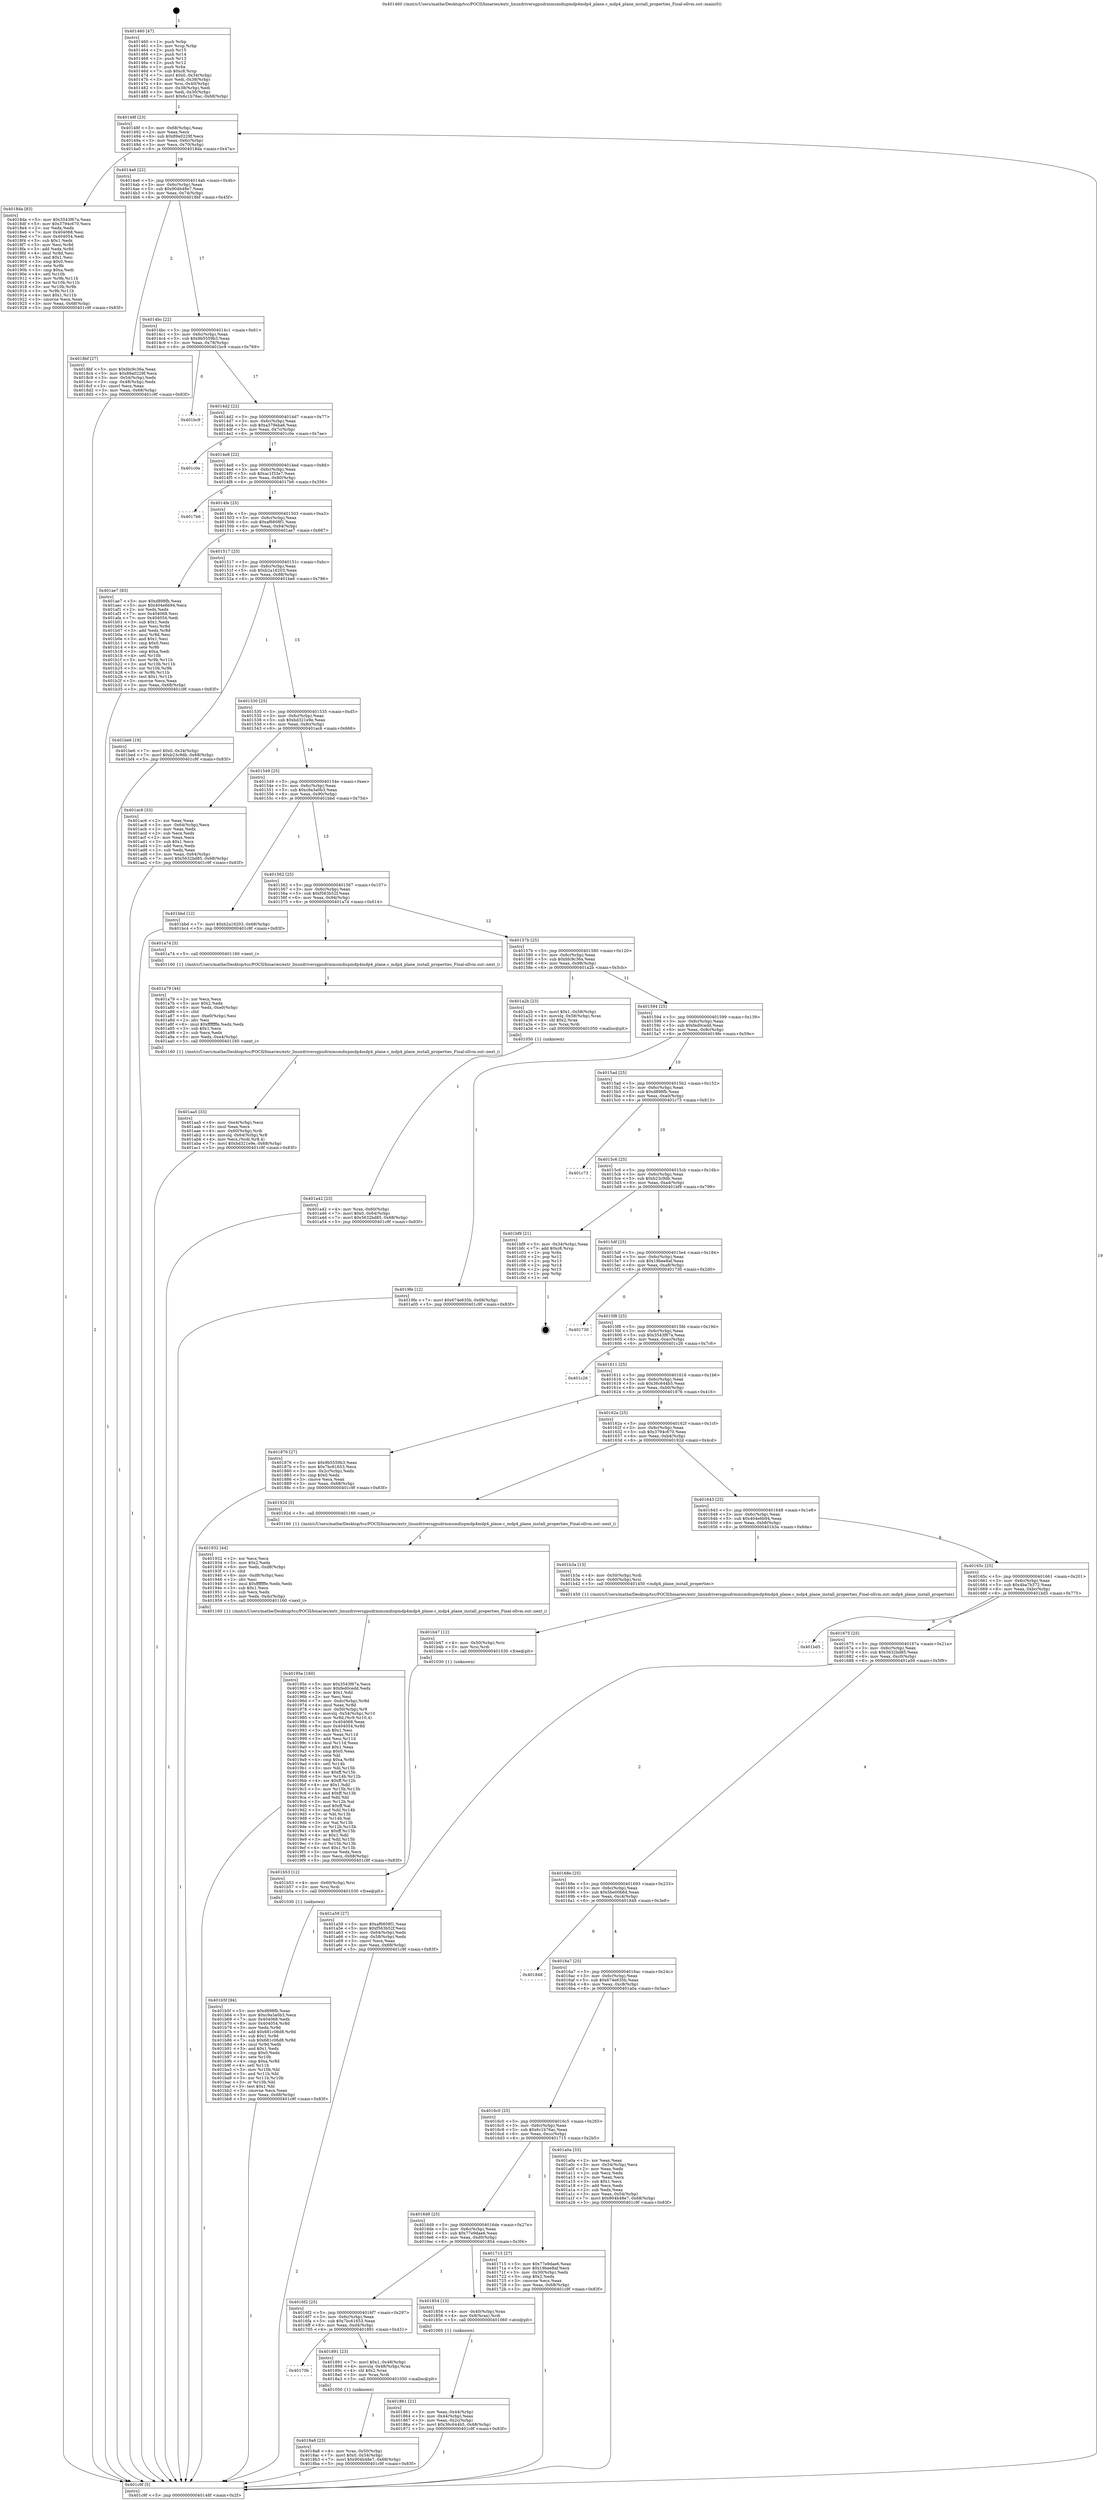 digraph "0x401460" {
  label = "0x401460 (/mnt/c/Users/mathe/Desktop/tcc/POCII/binaries/extr_linuxdriversgpudrmmsmdispmdp4mdp4_plane.c_mdp4_plane_install_properties_Final-ollvm.out::main(0))"
  labelloc = "t"
  node[shape=record]

  Entry [label="",width=0.3,height=0.3,shape=circle,fillcolor=black,style=filled]
  "0x40148f" [label="{
     0x40148f [23]\l
     | [instrs]\l
     &nbsp;&nbsp;0x40148f \<+3\>: mov -0x68(%rbp),%eax\l
     &nbsp;&nbsp;0x401492 \<+2\>: mov %eax,%ecx\l
     &nbsp;&nbsp;0x401494 \<+6\>: sub $0x89a0229f,%ecx\l
     &nbsp;&nbsp;0x40149a \<+3\>: mov %eax,-0x6c(%rbp)\l
     &nbsp;&nbsp;0x40149d \<+3\>: mov %ecx,-0x70(%rbp)\l
     &nbsp;&nbsp;0x4014a0 \<+6\>: je 00000000004018da \<main+0x47a\>\l
  }"]
  "0x4018da" [label="{
     0x4018da [83]\l
     | [instrs]\l
     &nbsp;&nbsp;0x4018da \<+5\>: mov $0x3543f67a,%eax\l
     &nbsp;&nbsp;0x4018df \<+5\>: mov $0x3794c670,%ecx\l
     &nbsp;&nbsp;0x4018e4 \<+2\>: xor %edx,%edx\l
     &nbsp;&nbsp;0x4018e6 \<+7\>: mov 0x404068,%esi\l
     &nbsp;&nbsp;0x4018ed \<+7\>: mov 0x404054,%edi\l
     &nbsp;&nbsp;0x4018f4 \<+3\>: sub $0x1,%edx\l
     &nbsp;&nbsp;0x4018f7 \<+3\>: mov %esi,%r8d\l
     &nbsp;&nbsp;0x4018fa \<+3\>: add %edx,%r8d\l
     &nbsp;&nbsp;0x4018fd \<+4\>: imul %r8d,%esi\l
     &nbsp;&nbsp;0x401901 \<+3\>: and $0x1,%esi\l
     &nbsp;&nbsp;0x401904 \<+3\>: cmp $0x0,%esi\l
     &nbsp;&nbsp;0x401907 \<+4\>: sete %r9b\l
     &nbsp;&nbsp;0x40190b \<+3\>: cmp $0xa,%edi\l
     &nbsp;&nbsp;0x40190e \<+4\>: setl %r10b\l
     &nbsp;&nbsp;0x401912 \<+3\>: mov %r9b,%r11b\l
     &nbsp;&nbsp;0x401915 \<+3\>: and %r10b,%r11b\l
     &nbsp;&nbsp;0x401918 \<+3\>: xor %r10b,%r9b\l
     &nbsp;&nbsp;0x40191b \<+3\>: or %r9b,%r11b\l
     &nbsp;&nbsp;0x40191e \<+4\>: test $0x1,%r11b\l
     &nbsp;&nbsp;0x401922 \<+3\>: cmovne %ecx,%eax\l
     &nbsp;&nbsp;0x401925 \<+3\>: mov %eax,-0x68(%rbp)\l
     &nbsp;&nbsp;0x401928 \<+5\>: jmp 0000000000401c9f \<main+0x83f\>\l
  }"]
  "0x4014a6" [label="{
     0x4014a6 [22]\l
     | [instrs]\l
     &nbsp;&nbsp;0x4014a6 \<+5\>: jmp 00000000004014ab \<main+0x4b\>\l
     &nbsp;&nbsp;0x4014ab \<+3\>: mov -0x6c(%rbp),%eax\l
     &nbsp;&nbsp;0x4014ae \<+5\>: sub $0x904b48e7,%eax\l
     &nbsp;&nbsp;0x4014b3 \<+3\>: mov %eax,-0x74(%rbp)\l
     &nbsp;&nbsp;0x4014b6 \<+6\>: je 00000000004018bf \<main+0x45f\>\l
  }"]
  Exit [label="",width=0.3,height=0.3,shape=circle,fillcolor=black,style=filled,peripheries=2]
  "0x4018bf" [label="{
     0x4018bf [27]\l
     | [instrs]\l
     &nbsp;&nbsp;0x4018bf \<+5\>: mov $0xfdc9c36a,%eax\l
     &nbsp;&nbsp;0x4018c4 \<+5\>: mov $0x89a0229f,%ecx\l
     &nbsp;&nbsp;0x4018c9 \<+3\>: mov -0x54(%rbp),%edx\l
     &nbsp;&nbsp;0x4018cc \<+3\>: cmp -0x48(%rbp),%edx\l
     &nbsp;&nbsp;0x4018cf \<+3\>: cmovl %ecx,%eax\l
     &nbsp;&nbsp;0x4018d2 \<+3\>: mov %eax,-0x68(%rbp)\l
     &nbsp;&nbsp;0x4018d5 \<+5\>: jmp 0000000000401c9f \<main+0x83f\>\l
  }"]
  "0x4014bc" [label="{
     0x4014bc [22]\l
     | [instrs]\l
     &nbsp;&nbsp;0x4014bc \<+5\>: jmp 00000000004014c1 \<main+0x61\>\l
     &nbsp;&nbsp;0x4014c1 \<+3\>: mov -0x6c(%rbp),%eax\l
     &nbsp;&nbsp;0x4014c4 \<+5\>: sub $0x9b5559b3,%eax\l
     &nbsp;&nbsp;0x4014c9 \<+3\>: mov %eax,-0x78(%rbp)\l
     &nbsp;&nbsp;0x4014cc \<+6\>: je 0000000000401bc9 \<main+0x769\>\l
  }"]
  "0x401b5f" [label="{
     0x401b5f [94]\l
     | [instrs]\l
     &nbsp;&nbsp;0x401b5f \<+5\>: mov $0xd898fb,%eax\l
     &nbsp;&nbsp;0x401b64 \<+5\>: mov $0xc9a3a0b3,%ecx\l
     &nbsp;&nbsp;0x401b69 \<+7\>: mov 0x404068,%edx\l
     &nbsp;&nbsp;0x401b70 \<+8\>: mov 0x404054,%r8d\l
     &nbsp;&nbsp;0x401b78 \<+3\>: mov %edx,%r9d\l
     &nbsp;&nbsp;0x401b7b \<+7\>: add $0x681c06d8,%r9d\l
     &nbsp;&nbsp;0x401b82 \<+4\>: sub $0x1,%r9d\l
     &nbsp;&nbsp;0x401b86 \<+7\>: sub $0x681c06d8,%r9d\l
     &nbsp;&nbsp;0x401b8d \<+4\>: imul %r9d,%edx\l
     &nbsp;&nbsp;0x401b91 \<+3\>: and $0x1,%edx\l
     &nbsp;&nbsp;0x401b94 \<+3\>: cmp $0x0,%edx\l
     &nbsp;&nbsp;0x401b97 \<+4\>: sete %r10b\l
     &nbsp;&nbsp;0x401b9b \<+4\>: cmp $0xa,%r8d\l
     &nbsp;&nbsp;0x401b9f \<+4\>: setl %r11b\l
     &nbsp;&nbsp;0x401ba3 \<+3\>: mov %r10b,%bl\l
     &nbsp;&nbsp;0x401ba6 \<+3\>: and %r11b,%bl\l
     &nbsp;&nbsp;0x401ba9 \<+3\>: xor %r11b,%r10b\l
     &nbsp;&nbsp;0x401bac \<+3\>: or %r10b,%bl\l
     &nbsp;&nbsp;0x401baf \<+3\>: test $0x1,%bl\l
     &nbsp;&nbsp;0x401bb2 \<+3\>: cmovne %ecx,%eax\l
     &nbsp;&nbsp;0x401bb5 \<+3\>: mov %eax,-0x68(%rbp)\l
     &nbsp;&nbsp;0x401bb8 \<+5\>: jmp 0000000000401c9f \<main+0x83f\>\l
  }"]
  "0x401bc9" [label="{
     0x401bc9\l
  }", style=dashed]
  "0x4014d2" [label="{
     0x4014d2 [22]\l
     | [instrs]\l
     &nbsp;&nbsp;0x4014d2 \<+5\>: jmp 00000000004014d7 \<main+0x77\>\l
     &nbsp;&nbsp;0x4014d7 \<+3\>: mov -0x6c(%rbp),%eax\l
     &nbsp;&nbsp;0x4014da \<+5\>: sub $0xa379eba6,%eax\l
     &nbsp;&nbsp;0x4014df \<+3\>: mov %eax,-0x7c(%rbp)\l
     &nbsp;&nbsp;0x4014e2 \<+6\>: je 0000000000401c0e \<main+0x7ae\>\l
  }"]
  "0x401b53" [label="{
     0x401b53 [12]\l
     | [instrs]\l
     &nbsp;&nbsp;0x401b53 \<+4\>: mov -0x60(%rbp),%rsi\l
     &nbsp;&nbsp;0x401b57 \<+3\>: mov %rsi,%rdi\l
     &nbsp;&nbsp;0x401b5a \<+5\>: call 0000000000401030 \<free@plt\>\l
     | [calls]\l
     &nbsp;&nbsp;0x401030 \{1\} (unknown)\l
  }"]
  "0x401c0e" [label="{
     0x401c0e\l
  }", style=dashed]
  "0x4014e8" [label="{
     0x4014e8 [22]\l
     | [instrs]\l
     &nbsp;&nbsp;0x4014e8 \<+5\>: jmp 00000000004014ed \<main+0x8d\>\l
     &nbsp;&nbsp;0x4014ed \<+3\>: mov -0x6c(%rbp),%eax\l
     &nbsp;&nbsp;0x4014f0 \<+5\>: sub $0xac1f33e7,%eax\l
     &nbsp;&nbsp;0x4014f5 \<+3\>: mov %eax,-0x80(%rbp)\l
     &nbsp;&nbsp;0x4014f8 \<+6\>: je 00000000004017b6 \<main+0x356\>\l
  }"]
  "0x401b47" [label="{
     0x401b47 [12]\l
     | [instrs]\l
     &nbsp;&nbsp;0x401b47 \<+4\>: mov -0x50(%rbp),%rsi\l
     &nbsp;&nbsp;0x401b4b \<+3\>: mov %rsi,%rdi\l
     &nbsp;&nbsp;0x401b4e \<+5\>: call 0000000000401030 \<free@plt\>\l
     | [calls]\l
     &nbsp;&nbsp;0x401030 \{1\} (unknown)\l
  }"]
  "0x4017b6" [label="{
     0x4017b6\l
  }", style=dashed]
  "0x4014fe" [label="{
     0x4014fe [25]\l
     | [instrs]\l
     &nbsp;&nbsp;0x4014fe \<+5\>: jmp 0000000000401503 \<main+0xa3\>\l
     &nbsp;&nbsp;0x401503 \<+3\>: mov -0x6c(%rbp),%eax\l
     &nbsp;&nbsp;0x401506 \<+5\>: sub $0xaf6608f1,%eax\l
     &nbsp;&nbsp;0x40150b \<+6\>: mov %eax,-0x84(%rbp)\l
     &nbsp;&nbsp;0x401511 \<+6\>: je 0000000000401ae7 \<main+0x687\>\l
  }"]
  "0x401aa5" [label="{
     0x401aa5 [33]\l
     | [instrs]\l
     &nbsp;&nbsp;0x401aa5 \<+6\>: mov -0xe4(%rbp),%ecx\l
     &nbsp;&nbsp;0x401aab \<+3\>: imul %eax,%ecx\l
     &nbsp;&nbsp;0x401aae \<+4\>: mov -0x60(%rbp),%rdi\l
     &nbsp;&nbsp;0x401ab2 \<+4\>: movslq -0x64(%rbp),%r8\l
     &nbsp;&nbsp;0x401ab6 \<+4\>: mov %ecx,(%rdi,%r8,4)\l
     &nbsp;&nbsp;0x401aba \<+7\>: movl $0xbd321e9e,-0x68(%rbp)\l
     &nbsp;&nbsp;0x401ac1 \<+5\>: jmp 0000000000401c9f \<main+0x83f\>\l
  }"]
  "0x401ae7" [label="{
     0x401ae7 [83]\l
     | [instrs]\l
     &nbsp;&nbsp;0x401ae7 \<+5\>: mov $0xd898fb,%eax\l
     &nbsp;&nbsp;0x401aec \<+5\>: mov $0x404e6b94,%ecx\l
     &nbsp;&nbsp;0x401af1 \<+2\>: xor %edx,%edx\l
     &nbsp;&nbsp;0x401af3 \<+7\>: mov 0x404068,%esi\l
     &nbsp;&nbsp;0x401afa \<+7\>: mov 0x404054,%edi\l
     &nbsp;&nbsp;0x401b01 \<+3\>: sub $0x1,%edx\l
     &nbsp;&nbsp;0x401b04 \<+3\>: mov %esi,%r8d\l
     &nbsp;&nbsp;0x401b07 \<+3\>: add %edx,%r8d\l
     &nbsp;&nbsp;0x401b0a \<+4\>: imul %r8d,%esi\l
     &nbsp;&nbsp;0x401b0e \<+3\>: and $0x1,%esi\l
     &nbsp;&nbsp;0x401b11 \<+3\>: cmp $0x0,%esi\l
     &nbsp;&nbsp;0x401b14 \<+4\>: sete %r9b\l
     &nbsp;&nbsp;0x401b18 \<+3\>: cmp $0xa,%edi\l
     &nbsp;&nbsp;0x401b1b \<+4\>: setl %r10b\l
     &nbsp;&nbsp;0x401b1f \<+3\>: mov %r9b,%r11b\l
     &nbsp;&nbsp;0x401b22 \<+3\>: and %r10b,%r11b\l
     &nbsp;&nbsp;0x401b25 \<+3\>: xor %r10b,%r9b\l
     &nbsp;&nbsp;0x401b28 \<+3\>: or %r9b,%r11b\l
     &nbsp;&nbsp;0x401b2b \<+4\>: test $0x1,%r11b\l
     &nbsp;&nbsp;0x401b2f \<+3\>: cmovne %ecx,%eax\l
     &nbsp;&nbsp;0x401b32 \<+3\>: mov %eax,-0x68(%rbp)\l
     &nbsp;&nbsp;0x401b35 \<+5\>: jmp 0000000000401c9f \<main+0x83f\>\l
  }"]
  "0x401517" [label="{
     0x401517 [25]\l
     | [instrs]\l
     &nbsp;&nbsp;0x401517 \<+5\>: jmp 000000000040151c \<main+0xbc\>\l
     &nbsp;&nbsp;0x40151c \<+3\>: mov -0x6c(%rbp),%eax\l
     &nbsp;&nbsp;0x40151f \<+5\>: sub $0xb2a16203,%eax\l
     &nbsp;&nbsp;0x401524 \<+6\>: mov %eax,-0x88(%rbp)\l
     &nbsp;&nbsp;0x40152a \<+6\>: je 0000000000401be6 \<main+0x786\>\l
  }"]
  "0x401a79" [label="{
     0x401a79 [44]\l
     | [instrs]\l
     &nbsp;&nbsp;0x401a79 \<+2\>: xor %ecx,%ecx\l
     &nbsp;&nbsp;0x401a7b \<+5\>: mov $0x2,%edx\l
     &nbsp;&nbsp;0x401a80 \<+6\>: mov %edx,-0xe0(%rbp)\l
     &nbsp;&nbsp;0x401a86 \<+1\>: cltd\l
     &nbsp;&nbsp;0x401a87 \<+6\>: mov -0xe0(%rbp),%esi\l
     &nbsp;&nbsp;0x401a8d \<+2\>: idiv %esi\l
     &nbsp;&nbsp;0x401a8f \<+6\>: imul $0xfffffffe,%edx,%edx\l
     &nbsp;&nbsp;0x401a95 \<+3\>: sub $0x1,%ecx\l
     &nbsp;&nbsp;0x401a98 \<+2\>: sub %ecx,%edx\l
     &nbsp;&nbsp;0x401a9a \<+6\>: mov %edx,-0xe4(%rbp)\l
     &nbsp;&nbsp;0x401aa0 \<+5\>: call 0000000000401160 \<next_i\>\l
     | [calls]\l
     &nbsp;&nbsp;0x401160 \{1\} (/mnt/c/Users/mathe/Desktop/tcc/POCII/binaries/extr_linuxdriversgpudrmmsmdispmdp4mdp4_plane.c_mdp4_plane_install_properties_Final-ollvm.out::next_i)\l
  }"]
  "0x401be6" [label="{
     0x401be6 [19]\l
     | [instrs]\l
     &nbsp;&nbsp;0x401be6 \<+7\>: movl $0x0,-0x34(%rbp)\l
     &nbsp;&nbsp;0x401bed \<+7\>: movl $0xb23c9db,-0x68(%rbp)\l
     &nbsp;&nbsp;0x401bf4 \<+5\>: jmp 0000000000401c9f \<main+0x83f\>\l
  }"]
  "0x401530" [label="{
     0x401530 [25]\l
     | [instrs]\l
     &nbsp;&nbsp;0x401530 \<+5\>: jmp 0000000000401535 \<main+0xd5\>\l
     &nbsp;&nbsp;0x401535 \<+3\>: mov -0x6c(%rbp),%eax\l
     &nbsp;&nbsp;0x401538 \<+5\>: sub $0xbd321e9e,%eax\l
     &nbsp;&nbsp;0x40153d \<+6\>: mov %eax,-0x8c(%rbp)\l
     &nbsp;&nbsp;0x401543 \<+6\>: je 0000000000401ac6 \<main+0x666\>\l
  }"]
  "0x401a42" [label="{
     0x401a42 [23]\l
     | [instrs]\l
     &nbsp;&nbsp;0x401a42 \<+4\>: mov %rax,-0x60(%rbp)\l
     &nbsp;&nbsp;0x401a46 \<+7\>: movl $0x0,-0x64(%rbp)\l
     &nbsp;&nbsp;0x401a4d \<+7\>: movl $0x5632bd85,-0x68(%rbp)\l
     &nbsp;&nbsp;0x401a54 \<+5\>: jmp 0000000000401c9f \<main+0x83f\>\l
  }"]
  "0x401ac6" [label="{
     0x401ac6 [33]\l
     | [instrs]\l
     &nbsp;&nbsp;0x401ac6 \<+2\>: xor %eax,%eax\l
     &nbsp;&nbsp;0x401ac8 \<+3\>: mov -0x64(%rbp),%ecx\l
     &nbsp;&nbsp;0x401acb \<+2\>: mov %eax,%edx\l
     &nbsp;&nbsp;0x401acd \<+2\>: sub %ecx,%edx\l
     &nbsp;&nbsp;0x401acf \<+2\>: mov %eax,%ecx\l
     &nbsp;&nbsp;0x401ad1 \<+3\>: sub $0x1,%ecx\l
     &nbsp;&nbsp;0x401ad4 \<+2\>: add %ecx,%edx\l
     &nbsp;&nbsp;0x401ad6 \<+2\>: sub %edx,%eax\l
     &nbsp;&nbsp;0x401ad8 \<+3\>: mov %eax,-0x64(%rbp)\l
     &nbsp;&nbsp;0x401adb \<+7\>: movl $0x5632bd85,-0x68(%rbp)\l
     &nbsp;&nbsp;0x401ae2 \<+5\>: jmp 0000000000401c9f \<main+0x83f\>\l
  }"]
  "0x401549" [label="{
     0x401549 [25]\l
     | [instrs]\l
     &nbsp;&nbsp;0x401549 \<+5\>: jmp 000000000040154e \<main+0xee\>\l
     &nbsp;&nbsp;0x40154e \<+3\>: mov -0x6c(%rbp),%eax\l
     &nbsp;&nbsp;0x401551 \<+5\>: sub $0xc9a3a0b3,%eax\l
     &nbsp;&nbsp;0x401556 \<+6\>: mov %eax,-0x90(%rbp)\l
     &nbsp;&nbsp;0x40155c \<+6\>: je 0000000000401bbd \<main+0x75d\>\l
  }"]
  "0x40195e" [label="{
     0x40195e [160]\l
     | [instrs]\l
     &nbsp;&nbsp;0x40195e \<+5\>: mov $0x3543f67a,%ecx\l
     &nbsp;&nbsp;0x401963 \<+5\>: mov $0xfed0cedd,%edx\l
     &nbsp;&nbsp;0x401968 \<+3\>: mov $0x1,%dil\l
     &nbsp;&nbsp;0x40196b \<+2\>: xor %esi,%esi\l
     &nbsp;&nbsp;0x40196d \<+7\>: mov -0xdc(%rbp),%r8d\l
     &nbsp;&nbsp;0x401974 \<+4\>: imul %eax,%r8d\l
     &nbsp;&nbsp;0x401978 \<+4\>: mov -0x50(%rbp),%r9\l
     &nbsp;&nbsp;0x40197c \<+4\>: movslq -0x54(%rbp),%r10\l
     &nbsp;&nbsp;0x401980 \<+4\>: mov %r8d,(%r9,%r10,4)\l
     &nbsp;&nbsp;0x401984 \<+7\>: mov 0x404068,%eax\l
     &nbsp;&nbsp;0x40198b \<+8\>: mov 0x404054,%r8d\l
     &nbsp;&nbsp;0x401993 \<+3\>: sub $0x1,%esi\l
     &nbsp;&nbsp;0x401996 \<+3\>: mov %eax,%r11d\l
     &nbsp;&nbsp;0x401999 \<+3\>: add %esi,%r11d\l
     &nbsp;&nbsp;0x40199c \<+4\>: imul %r11d,%eax\l
     &nbsp;&nbsp;0x4019a0 \<+3\>: and $0x1,%eax\l
     &nbsp;&nbsp;0x4019a3 \<+3\>: cmp $0x0,%eax\l
     &nbsp;&nbsp;0x4019a6 \<+3\>: sete %bl\l
     &nbsp;&nbsp;0x4019a9 \<+4\>: cmp $0xa,%r8d\l
     &nbsp;&nbsp;0x4019ad \<+4\>: setl %r14b\l
     &nbsp;&nbsp;0x4019b1 \<+3\>: mov %bl,%r15b\l
     &nbsp;&nbsp;0x4019b4 \<+4\>: xor $0xff,%r15b\l
     &nbsp;&nbsp;0x4019b8 \<+3\>: mov %r14b,%r12b\l
     &nbsp;&nbsp;0x4019bb \<+4\>: xor $0xff,%r12b\l
     &nbsp;&nbsp;0x4019bf \<+4\>: xor $0x1,%dil\l
     &nbsp;&nbsp;0x4019c3 \<+3\>: mov %r15b,%r13b\l
     &nbsp;&nbsp;0x4019c6 \<+4\>: and $0xff,%r13b\l
     &nbsp;&nbsp;0x4019ca \<+3\>: and %dil,%bl\l
     &nbsp;&nbsp;0x4019cd \<+3\>: mov %r12b,%al\l
     &nbsp;&nbsp;0x4019d0 \<+2\>: and $0xff,%al\l
     &nbsp;&nbsp;0x4019d2 \<+3\>: and %dil,%r14b\l
     &nbsp;&nbsp;0x4019d5 \<+3\>: or %bl,%r13b\l
     &nbsp;&nbsp;0x4019d8 \<+3\>: or %r14b,%al\l
     &nbsp;&nbsp;0x4019db \<+3\>: xor %al,%r13b\l
     &nbsp;&nbsp;0x4019de \<+3\>: or %r12b,%r15b\l
     &nbsp;&nbsp;0x4019e1 \<+4\>: xor $0xff,%r15b\l
     &nbsp;&nbsp;0x4019e5 \<+4\>: or $0x1,%dil\l
     &nbsp;&nbsp;0x4019e9 \<+3\>: and %dil,%r15b\l
     &nbsp;&nbsp;0x4019ec \<+3\>: or %r15b,%r13b\l
     &nbsp;&nbsp;0x4019ef \<+4\>: test $0x1,%r13b\l
     &nbsp;&nbsp;0x4019f3 \<+3\>: cmovne %edx,%ecx\l
     &nbsp;&nbsp;0x4019f6 \<+3\>: mov %ecx,-0x68(%rbp)\l
     &nbsp;&nbsp;0x4019f9 \<+5\>: jmp 0000000000401c9f \<main+0x83f\>\l
  }"]
  "0x401bbd" [label="{
     0x401bbd [12]\l
     | [instrs]\l
     &nbsp;&nbsp;0x401bbd \<+7\>: movl $0xb2a16203,-0x68(%rbp)\l
     &nbsp;&nbsp;0x401bc4 \<+5\>: jmp 0000000000401c9f \<main+0x83f\>\l
  }"]
  "0x401562" [label="{
     0x401562 [25]\l
     | [instrs]\l
     &nbsp;&nbsp;0x401562 \<+5\>: jmp 0000000000401567 \<main+0x107\>\l
     &nbsp;&nbsp;0x401567 \<+3\>: mov -0x6c(%rbp),%eax\l
     &nbsp;&nbsp;0x40156a \<+5\>: sub $0xf563b52f,%eax\l
     &nbsp;&nbsp;0x40156f \<+6\>: mov %eax,-0x94(%rbp)\l
     &nbsp;&nbsp;0x401575 \<+6\>: je 0000000000401a74 \<main+0x614\>\l
  }"]
  "0x401932" [label="{
     0x401932 [44]\l
     | [instrs]\l
     &nbsp;&nbsp;0x401932 \<+2\>: xor %ecx,%ecx\l
     &nbsp;&nbsp;0x401934 \<+5\>: mov $0x2,%edx\l
     &nbsp;&nbsp;0x401939 \<+6\>: mov %edx,-0xd8(%rbp)\l
     &nbsp;&nbsp;0x40193f \<+1\>: cltd\l
     &nbsp;&nbsp;0x401940 \<+6\>: mov -0xd8(%rbp),%esi\l
     &nbsp;&nbsp;0x401946 \<+2\>: idiv %esi\l
     &nbsp;&nbsp;0x401948 \<+6\>: imul $0xfffffffe,%edx,%edx\l
     &nbsp;&nbsp;0x40194e \<+3\>: sub $0x1,%ecx\l
     &nbsp;&nbsp;0x401951 \<+2\>: sub %ecx,%edx\l
     &nbsp;&nbsp;0x401953 \<+6\>: mov %edx,-0xdc(%rbp)\l
     &nbsp;&nbsp;0x401959 \<+5\>: call 0000000000401160 \<next_i\>\l
     | [calls]\l
     &nbsp;&nbsp;0x401160 \{1\} (/mnt/c/Users/mathe/Desktop/tcc/POCII/binaries/extr_linuxdriversgpudrmmsmdispmdp4mdp4_plane.c_mdp4_plane_install_properties_Final-ollvm.out::next_i)\l
  }"]
  "0x401a74" [label="{
     0x401a74 [5]\l
     | [instrs]\l
     &nbsp;&nbsp;0x401a74 \<+5\>: call 0000000000401160 \<next_i\>\l
     | [calls]\l
     &nbsp;&nbsp;0x401160 \{1\} (/mnt/c/Users/mathe/Desktop/tcc/POCII/binaries/extr_linuxdriversgpudrmmsmdispmdp4mdp4_plane.c_mdp4_plane_install_properties_Final-ollvm.out::next_i)\l
  }"]
  "0x40157b" [label="{
     0x40157b [25]\l
     | [instrs]\l
     &nbsp;&nbsp;0x40157b \<+5\>: jmp 0000000000401580 \<main+0x120\>\l
     &nbsp;&nbsp;0x401580 \<+3\>: mov -0x6c(%rbp),%eax\l
     &nbsp;&nbsp;0x401583 \<+5\>: sub $0xfdc9c36a,%eax\l
     &nbsp;&nbsp;0x401588 \<+6\>: mov %eax,-0x98(%rbp)\l
     &nbsp;&nbsp;0x40158e \<+6\>: je 0000000000401a2b \<main+0x5cb\>\l
  }"]
  "0x4018a8" [label="{
     0x4018a8 [23]\l
     | [instrs]\l
     &nbsp;&nbsp;0x4018a8 \<+4\>: mov %rax,-0x50(%rbp)\l
     &nbsp;&nbsp;0x4018ac \<+7\>: movl $0x0,-0x54(%rbp)\l
     &nbsp;&nbsp;0x4018b3 \<+7\>: movl $0x904b48e7,-0x68(%rbp)\l
     &nbsp;&nbsp;0x4018ba \<+5\>: jmp 0000000000401c9f \<main+0x83f\>\l
  }"]
  "0x401a2b" [label="{
     0x401a2b [23]\l
     | [instrs]\l
     &nbsp;&nbsp;0x401a2b \<+7\>: movl $0x1,-0x58(%rbp)\l
     &nbsp;&nbsp;0x401a32 \<+4\>: movslq -0x58(%rbp),%rax\l
     &nbsp;&nbsp;0x401a36 \<+4\>: shl $0x2,%rax\l
     &nbsp;&nbsp;0x401a3a \<+3\>: mov %rax,%rdi\l
     &nbsp;&nbsp;0x401a3d \<+5\>: call 0000000000401050 \<malloc@plt\>\l
     | [calls]\l
     &nbsp;&nbsp;0x401050 \{1\} (unknown)\l
  }"]
  "0x401594" [label="{
     0x401594 [25]\l
     | [instrs]\l
     &nbsp;&nbsp;0x401594 \<+5\>: jmp 0000000000401599 \<main+0x139\>\l
     &nbsp;&nbsp;0x401599 \<+3\>: mov -0x6c(%rbp),%eax\l
     &nbsp;&nbsp;0x40159c \<+5\>: sub $0xfed0cedd,%eax\l
     &nbsp;&nbsp;0x4015a1 \<+6\>: mov %eax,-0x9c(%rbp)\l
     &nbsp;&nbsp;0x4015a7 \<+6\>: je 00000000004019fe \<main+0x59e\>\l
  }"]
  "0x40170b" [label="{
     0x40170b\l
  }", style=dashed]
  "0x4019fe" [label="{
     0x4019fe [12]\l
     | [instrs]\l
     &nbsp;&nbsp;0x4019fe \<+7\>: movl $0x674e635b,-0x68(%rbp)\l
     &nbsp;&nbsp;0x401a05 \<+5\>: jmp 0000000000401c9f \<main+0x83f\>\l
  }"]
  "0x4015ad" [label="{
     0x4015ad [25]\l
     | [instrs]\l
     &nbsp;&nbsp;0x4015ad \<+5\>: jmp 00000000004015b2 \<main+0x152\>\l
     &nbsp;&nbsp;0x4015b2 \<+3\>: mov -0x6c(%rbp),%eax\l
     &nbsp;&nbsp;0x4015b5 \<+5\>: sub $0xd898fb,%eax\l
     &nbsp;&nbsp;0x4015ba \<+6\>: mov %eax,-0xa0(%rbp)\l
     &nbsp;&nbsp;0x4015c0 \<+6\>: je 0000000000401c73 \<main+0x813\>\l
  }"]
  "0x401891" [label="{
     0x401891 [23]\l
     | [instrs]\l
     &nbsp;&nbsp;0x401891 \<+7\>: movl $0x1,-0x48(%rbp)\l
     &nbsp;&nbsp;0x401898 \<+4\>: movslq -0x48(%rbp),%rax\l
     &nbsp;&nbsp;0x40189c \<+4\>: shl $0x2,%rax\l
     &nbsp;&nbsp;0x4018a0 \<+3\>: mov %rax,%rdi\l
     &nbsp;&nbsp;0x4018a3 \<+5\>: call 0000000000401050 \<malloc@plt\>\l
     | [calls]\l
     &nbsp;&nbsp;0x401050 \{1\} (unknown)\l
  }"]
  "0x401c73" [label="{
     0x401c73\l
  }", style=dashed]
  "0x4015c6" [label="{
     0x4015c6 [25]\l
     | [instrs]\l
     &nbsp;&nbsp;0x4015c6 \<+5\>: jmp 00000000004015cb \<main+0x16b\>\l
     &nbsp;&nbsp;0x4015cb \<+3\>: mov -0x6c(%rbp),%eax\l
     &nbsp;&nbsp;0x4015ce \<+5\>: sub $0xb23c9db,%eax\l
     &nbsp;&nbsp;0x4015d3 \<+6\>: mov %eax,-0xa4(%rbp)\l
     &nbsp;&nbsp;0x4015d9 \<+6\>: je 0000000000401bf9 \<main+0x799\>\l
  }"]
  "0x401861" [label="{
     0x401861 [21]\l
     | [instrs]\l
     &nbsp;&nbsp;0x401861 \<+3\>: mov %eax,-0x44(%rbp)\l
     &nbsp;&nbsp;0x401864 \<+3\>: mov -0x44(%rbp),%eax\l
     &nbsp;&nbsp;0x401867 \<+3\>: mov %eax,-0x2c(%rbp)\l
     &nbsp;&nbsp;0x40186a \<+7\>: movl $0x36c644b5,-0x68(%rbp)\l
     &nbsp;&nbsp;0x401871 \<+5\>: jmp 0000000000401c9f \<main+0x83f\>\l
  }"]
  "0x401bf9" [label="{
     0x401bf9 [21]\l
     | [instrs]\l
     &nbsp;&nbsp;0x401bf9 \<+3\>: mov -0x34(%rbp),%eax\l
     &nbsp;&nbsp;0x401bfc \<+7\>: add $0xc8,%rsp\l
     &nbsp;&nbsp;0x401c03 \<+1\>: pop %rbx\l
     &nbsp;&nbsp;0x401c04 \<+2\>: pop %r12\l
     &nbsp;&nbsp;0x401c06 \<+2\>: pop %r13\l
     &nbsp;&nbsp;0x401c08 \<+2\>: pop %r14\l
     &nbsp;&nbsp;0x401c0a \<+2\>: pop %r15\l
     &nbsp;&nbsp;0x401c0c \<+1\>: pop %rbp\l
     &nbsp;&nbsp;0x401c0d \<+1\>: ret\l
  }"]
  "0x4015df" [label="{
     0x4015df [25]\l
     | [instrs]\l
     &nbsp;&nbsp;0x4015df \<+5\>: jmp 00000000004015e4 \<main+0x184\>\l
     &nbsp;&nbsp;0x4015e4 \<+3\>: mov -0x6c(%rbp),%eax\l
     &nbsp;&nbsp;0x4015e7 \<+5\>: sub $0x19bee8af,%eax\l
     &nbsp;&nbsp;0x4015ec \<+6\>: mov %eax,-0xa8(%rbp)\l
     &nbsp;&nbsp;0x4015f2 \<+6\>: je 0000000000401730 \<main+0x2d0\>\l
  }"]
  "0x4016f2" [label="{
     0x4016f2 [25]\l
     | [instrs]\l
     &nbsp;&nbsp;0x4016f2 \<+5\>: jmp 00000000004016f7 \<main+0x297\>\l
     &nbsp;&nbsp;0x4016f7 \<+3\>: mov -0x6c(%rbp),%eax\l
     &nbsp;&nbsp;0x4016fa \<+5\>: sub $0x7bc61653,%eax\l
     &nbsp;&nbsp;0x4016ff \<+6\>: mov %eax,-0xd4(%rbp)\l
     &nbsp;&nbsp;0x401705 \<+6\>: je 0000000000401891 \<main+0x431\>\l
  }"]
  "0x401730" [label="{
     0x401730\l
  }", style=dashed]
  "0x4015f8" [label="{
     0x4015f8 [25]\l
     | [instrs]\l
     &nbsp;&nbsp;0x4015f8 \<+5\>: jmp 00000000004015fd \<main+0x19d\>\l
     &nbsp;&nbsp;0x4015fd \<+3\>: mov -0x6c(%rbp),%eax\l
     &nbsp;&nbsp;0x401600 \<+5\>: sub $0x3543f67a,%eax\l
     &nbsp;&nbsp;0x401605 \<+6\>: mov %eax,-0xac(%rbp)\l
     &nbsp;&nbsp;0x40160b \<+6\>: je 0000000000401c26 \<main+0x7c6\>\l
  }"]
  "0x401854" [label="{
     0x401854 [13]\l
     | [instrs]\l
     &nbsp;&nbsp;0x401854 \<+4\>: mov -0x40(%rbp),%rax\l
     &nbsp;&nbsp;0x401858 \<+4\>: mov 0x8(%rax),%rdi\l
     &nbsp;&nbsp;0x40185c \<+5\>: call 0000000000401060 \<atoi@plt\>\l
     | [calls]\l
     &nbsp;&nbsp;0x401060 \{1\} (unknown)\l
  }"]
  "0x401c26" [label="{
     0x401c26\l
  }", style=dashed]
  "0x401611" [label="{
     0x401611 [25]\l
     | [instrs]\l
     &nbsp;&nbsp;0x401611 \<+5\>: jmp 0000000000401616 \<main+0x1b6\>\l
     &nbsp;&nbsp;0x401616 \<+3\>: mov -0x6c(%rbp),%eax\l
     &nbsp;&nbsp;0x401619 \<+5\>: sub $0x36c644b5,%eax\l
     &nbsp;&nbsp;0x40161e \<+6\>: mov %eax,-0xb0(%rbp)\l
     &nbsp;&nbsp;0x401624 \<+6\>: je 0000000000401876 \<main+0x416\>\l
  }"]
  "0x401460" [label="{
     0x401460 [47]\l
     | [instrs]\l
     &nbsp;&nbsp;0x401460 \<+1\>: push %rbp\l
     &nbsp;&nbsp;0x401461 \<+3\>: mov %rsp,%rbp\l
     &nbsp;&nbsp;0x401464 \<+2\>: push %r15\l
     &nbsp;&nbsp;0x401466 \<+2\>: push %r14\l
     &nbsp;&nbsp;0x401468 \<+2\>: push %r13\l
     &nbsp;&nbsp;0x40146a \<+2\>: push %r12\l
     &nbsp;&nbsp;0x40146c \<+1\>: push %rbx\l
     &nbsp;&nbsp;0x40146d \<+7\>: sub $0xc8,%rsp\l
     &nbsp;&nbsp;0x401474 \<+7\>: movl $0x0,-0x34(%rbp)\l
     &nbsp;&nbsp;0x40147b \<+3\>: mov %edi,-0x38(%rbp)\l
     &nbsp;&nbsp;0x40147e \<+4\>: mov %rsi,-0x40(%rbp)\l
     &nbsp;&nbsp;0x401482 \<+3\>: mov -0x38(%rbp),%edi\l
     &nbsp;&nbsp;0x401485 \<+3\>: mov %edi,-0x30(%rbp)\l
     &nbsp;&nbsp;0x401488 \<+7\>: movl $0x6c1b76ac,-0x68(%rbp)\l
  }"]
  "0x401876" [label="{
     0x401876 [27]\l
     | [instrs]\l
     &nbsp;&nbsp;0x401876 \<+5\>: mov $0x9b5559b3,%eax\l
     &nbsp;&nbsp;0x40187b \<+5\>: mov $0x7bc61653,%ecx\l
     &nbsp;&nbsp;0x401880 \<+3\>: mov -0x2c(%rbp),%edx\l
     &nbsp;&nbsp;0x401883 \<+3\>: cmp $0x0,%edx\l
     &nbsp;&nbsp;0x401886 \<+3\>: cmove %ecx,%eax\l
     &nbsp;&nbsp;0x401889 \<+3\>: mov %eax,-0x68(%rbp)\l
     &nbsp;&nbsp;0x40188c \<+5\>: jmp 0000000000401c9f \<main+0x83f\>\l
  }"]
  "0x40162a" [label="{
     0x40162a [25]\l
     | [instrs]\l
     &nbsp;&nbsp;0x40162a \<+5\>: jmp 000000000040162f \<main+0x1cf\>\l
     &nbsp;&nbsp;0x40162f \<+3\>: mov -0x6c(%rbp),%eax\l
     &nbsp;&nbsp;0x401632 \<+5\>: sub $0x3794c670,%eax\l
     &nbsp;&nbsp;0x401637 \<+6\>: mov %eax,-0xb4(%rbp)\l
     &nbsp;&nbsp;0x40163d \<+6\>: je 000000000040192d \<main+0x4cd\>\l
  }"]
  "0x401c9f" [label="{
     0x401c9f [5]\l
     | [instrs]\l
     &nbsp;&nbsp;0x401c9f \<+5\>: jmp 000000000040148f \<main+0x2f\>\l
  }"]
  "0x40192d" [label="{
     0x40192d [5]\l
     | [instrs]\l
     &nbsp;&nbsp;0x40192d \<+5\>: call 0000000000401160 \<next_i\>\l
     | [calls]\l
     &nbsp;&nbsp;0x401160 \{1\} (/mnt/c/Users/mathe/Desktop/tcc/POCII/binaries/extr_linuxdriversgpudrmmsmdispmdp4mdp4_plane.c_mdp4_plane_install_properties_Final-ollvm.out::next_i)\l
  }"]
  "0x401643" [label="{
     0x401643 [25]\l
     | [instrs]\l
     &nbsp;&nbsp;0x401643 \<+5\>: jmp 0000000000401648 \<main+0x1e8\>\l
     &nbsp;&nbsp;0x401648 \<+3\>: mov -0x6c(%rbp),%eax\l
     &nbsp;&nbsp;0x40164b \<+5\>: sub $0x404e6b94,%eax\l
     &nbsp;&nbsp;0x401650 \<+6\>: mov %eax,-0xb8(%rbp)\l
     &nbsp;&nbsp;0x401656 \<+6\>: je 0000000000401b3a \<main+0x6da\>\l
  }"]
  "0x4016d9" [label="{
     0x4016d9 [25]\l
     | [instrs]\l
     &nbsp;&nbsp;0x4016d9 \<+5\>: jmp 00000000004016de \<main+0x27e\>\l
     &nbsp;&nbsp;0x4016de \<+3\>: mov -0x6c(%rbp),%eax\l
     &nbsp;&nbsp;0x4016e1 \<+5\>: sub $0x77e9dae6,%eax\l
     &nbsp;&nbsp;0x4016e6 \<+6\>: mov %eax,-0xd0(%rbp)\l
     &nbsp;&nbsp;0x4016ec \<+6\>: je 0000000000401854 \<main+0x3f4\>\l
  }"]
  "0x401b3a" [label="{
     0x401b3a [13]\l
     | [instrs]\l
     &nbsp;&nbsp;0x401b3a \<+4\>: mov -0x50(%rbp),%rdi\l
     &nbsp;&nbsp;0x401b3e \<+4\>: mov -0x60(%rbp),%rsi\l
     &nbsp;&nbsp;0x401b42 \<+5\>: call 0000000000401450 \<mdp4_plane_install_properties\>\l
     | [calls]\l
     &nbsp;&nbsp;0x401450 \{1\} (/mnt/c/Users/mathe/Desktop/tcc/POCII/binaries/extr_linuxdriversgpudrmmsmdispmdp4mdp4_plane.c_mdp4_plane_install_properties_Final-ollvm.out::mdp4_plane_install_properties)\l
  }"]
  "0x40165c" [label="{
     0x40165c [25]\l
     | [instrs]\l
     &nbsp;&nbsp;0x40165c \<+5\>: jmp 0000000000401661 \<main+0x201\>\l
     &nbsp;&nbsp;0x401661 \<+3\>: mov -0x6c(%rbp),%eax\l
     &nbsp;&nbsp;0x401664 \<+5\>: sub $0x4ba7b372,%eax\l
     &nbsp;&nbsp;0x401669 \<+6\>: mov %eax,-0xbc(%rbp)\l
     &nbsp;&nbsp;0x40166f \<+6\>: je 0000000000401bd5 \<main+0x775\>\l
  }"]
  "0x401715" [label="{
     0x401715 [27]\l
     | [instrs]\l
     &nbsp;&nbsp;0x401715 \<+5\>: mov $0x77e9dae6,%eax\l
     &nbsp;&nbsp;0x40171a \<+5\>: mov $0x19bee8af,%ecx\l
     &nbsp;&nbsp;0x40171f \<+3\>: mov -0x30(%rbp),%edx\l
     &nbsp;&nbsp;0x401722 \<+3\>: cmp $0x2,%edx\l
     &nbsp;&nbsp;0x401725 \<+3\>: cmovne %ecx,%eax\l
     &nbsp;&nbsp;0x401728 \<+3\>: mov %eax,-0x68(%rbp)\l
     &nbsp;&nbsp;0x40172b \<+5\>: jmp 0000000000401c9f \<main+0x83f\>\l
  }"]
  "0x401bd5" [label="{
     0x401bd5\l
  }", style=dashed]
  "0x401675" [label="{
     0x401675 [25]\l
     | [instrs]\l
     &nbsp;&nbsp;0x401675 \<+5\>: jmp 000000000040167a \<main+0x21a\>\l
     &nbsp;&nbsp;0x40167a \<+3\>: mov -0x6c(%rbp),%eax\l
     &nbsp;&nbsp;0x40167d \<+5\>: sub $0x5632bd85,%eax\l
     &nbsp;&nbsp;0x401682 \<+6\>: mov %eax,-0xc0(%rbp)\l
     &nbsp;&nbsp;0x401688 \<+6\>: je 0000000000401a59 \<main+0x5f9\>\l
  }"]
  "0x4016c0" [label="{
     0x4016c0 [25]\l
     | [instrs]\l
     &nbsp;&nbsp;0x4016c0 \<+5\>: jmp 00000000004016c5 \<main+0x265\>\l
     &nbsp;&nbsp;0x4016c5 \<+3\>: mov -0x6c(%rbp),%eax\l
     &nbsp;&nbsp;0x4016c8 \<+5\>: sub $0x6c1b76ac,%eax\l
     &nbsp;&nbsp;0x4016cd \<+6\>: mov %eax,-0xcc(%rbp)\l
     &nbsp;&nbsp;0x4016d3 \<+6\>: je 0000000000401715 \<main+0x2b5\>\l
  }"]
  "0x401a59" [label="{
     0x401a59 [27]\l
     | [instrs]\l
     &nbsp;&nbsp;0x401a59 \<+5\>: mov $0xaf6608f1,%eax\l
     &nbsp;&nbsp;0x401a5e \<+5\>: mov $0xf563b52f,%ecx\l
     &nbsp;&nbsp;0x401a63 \<+3\>: mov -0x64(%rbp),%edx\l
     &nbsp;&nbsp;0x401a66 \<+3\>: cmp -0x58(%rbp),%edx\l
     &nbsp;&nbsp;0x401a69 \<+3\>: cmovl %ecx,%eax\l
     &nbsp;&nbsp;0x401a6c \<+3\>: mov %eax,-0x68(%rbp)\l
     &nbsp;&nbsp;0x401a6f \<+5\>: jmp 0000000000401c9f \<main+0x83f\>\l
  }"]
  "0x40168e" [label="{
     0x40168e [25]\l
     | [instrs]\l
     &nbsp;&nbsp;0x40168e \<+5\>: jmp 0000000000401693 \<main+0x233\>\l
     &nbsp;&nbsp;0x401693 \<+3\>: mov -0x6c(%rbp),%eax\l
     &nbsp;&nbsp;0x401696 \<+5\>: sub $0x5be00b6d,%eax\l
     &nbsp;&nbsp;0x40169b \<+6\>: mov %eax,-0xc4(%rbp)\l
     &nbsp;&nbsp;0x4016a1 \<+6\>: je 0000000000401848 \<main+0x3e8\>\l
  }"]
  "0x401a0a" [label="{
     0x401a0a [33]\l
     | [instrs]\l
     &nbsp;&nbsp;0x401a0a \<+2\>: xor %eax,%eax\l
     &nbsp;&nbsp;0x401a0c \<+3\>: mov -0x54(%rbp),%ecx\l
     &nbsp;&nbsp;0x401a0f \<+2\>: mov %eax,%edx\l
     &nbsp;&nbsp;0x401a11 \<+2\>: sub %ecx,%edx\l
     &nbsp;&nbsp;0x401a13 \<+2\>: mov %eax,%ecx\l
     &nbsp;&nbsp;0x401a15 \<+3\>: sub $0x1,%ecx\l
     &nbsp;&nbsp;0x401a18 \<+2\>: add %ecx,%edx\l
     &nbsp;&nbsp;0x401a1a \<+2\>: sub %edx,%eax\l
     &nbsp;&nbsp;0x401a1c \<+3\>: mov %eax,-0x54(%rbp)\l
     &nbsp;&nbsp;0x401a1f \<+7\>: movl $0x904b48e7,-0x68(%rbp)\l
     &nbsp;&nbsp;0x401a26 \<+5\>: jmp 0000000000401c9f \<main+0x83f\>\l
  }"]
  "0x401848" [label="{
     0x401848\l
  }", style=dashed]
  "0x4016a7" [label="{
     0x4016a7 [25]\l
     | [instrs]\l
     &nbsp;&nbsp;0x4016a7 \<+5\>: jmp 00000000004016ac \<main+0x24c\>\l
     &nbsp;&nbsp;0x4016ac \<+3\>: mov -0x6c(%rbp),%eax\l
     &nbsp;&nbsp;0x4016af \<+5\>: sub $0x674e635b,%eax\l
     &nbsp;&nbsp;0x4016b4 \<+6\>: mov %eax,-0xc8(%rbp)\l
     &nbsp;&nbsp;0x4016ba \<+6\>: je 0000000000401a0a \<main+0x5aa\>\l
  }"]
  Entry -> "0x401460" [label=" 1"]
  "0x40148f" -> "0x4018da" [label=" 1"]
  "0x40148f" -> "0x4014a6" [label=" 19"]
  "0x401bf9" -> Exit [label=" 1"]
  "0x4014a6" -> "0x4018bf" [label=" 2"]
  "0x4014a6" -> "0x4014bc" [label=" 17"]
  "0x401be6" -> "0x401c9f" [label=" 1"]
  "0x4014bc" -> "0x401bc9" [label=" 0"]
  "0x4014bc" -> "0x4014d2" [label=" 17"]
  "0x401bbd" -> "0x401c9f" [label=" 1"]
  "0x4014d2" -> "0x401c0e" [label=" 0"]
  "0x4014d2" -> "0x4014e8" [label=" 17"]
  "0x401b5f" -> "0x401c9f" [label=" 1"]
  "0x4014e8" -> "0x4017b6" [label=" 0"]
  "0x4014e8" -> "0x4014fe" [label=" 17"]
  "0x401b53" -> "0x401b5f" [label=" 1"]
  "0x4014fe" -> "0x401ae7" [label=" 1"]
  "0x4014fe" -> "0x401517" [label=" 16"]
  "0x401b47" -> "0x401b53" [label=" 1"]
  "0x401517" -> "0x401be6" [label=" 1"]
  "0x401517" -> "0x401530" [label=" 15"]
  "0x401b3a" -> "0x401b47" [label=" 1"]
  "0x401530" -> "0x401ac6" [label=" 1"]
  "0x401530" -> "0x401549" [label=" 14"]
  "0x401ae7" -> "0x401c9f" [label=" 1"]
  "0x401549" -> "0x401bbd" [label=" 1"]
  "0x401549" -> "0x401562" [label=" 13"]
  "0x401ac6" -> "0x401c9f" [label=" 1"]
  "0x401562" -> "0x401a74" [label=" 1"]
  "0x401562" -> "0x40157b" [label=" 12"]
  "0x401aa5" -> "0x401c9f" [label=" 1"]
  "0x40157b" -> "0x401a2b" [label=" 1"]
  "0x40157b" -> "0x401594" [label=" 11"]
  "0x401a79" -> "0x401aa5" [label=" 1"]
  "0x401594" -> "0x4019fe" [label=" 1"]
  "0x401594" -> "0x4015ad" [label=" 10"]
  "0x401a74" -> "0x401a79" [label=" 1"]
  "0x4015ad" -> "0x401c73" [label=" 0"]
  "0x4015ad" -> "0x4015c6" [label=" 10"]
  "0x401a59" -> "0x401c9f" [label=" 2"]
  "0x4015c6" -> "0x401bf9" [label=" 1"]
  "0x4015c6" -> "0x4015df" [label=" 9"]
  "0x401a2b" -> "0x401a42" [label=" 1"]
  "0x4015df" -> "0x401730" [label=" 0"]
  "0x4015df" -> "0x4015f8" [label=" 9"]
  "0x401a0a" -> "0x401c9f" [label=" 1"]
  "0x4015f8" -> "0x401c26" [label=" 0"]
  "0x4015f8" -> "0x401611" [label=" 9"]
  "0x4019fe" -> "0x401c9f" [label=" 1"]
  "0x401611" -> "0x401876" [label=" 1"]
  "0x401611" -> "0x40162a" [label=" 8"]
  "0x401932" -> "0x40195e" [label=" 1"]
  "0x40162a" -> "0x40192d" [label=" 1"]
  "0x40162a" -> "0x401643" [label=" 7"]
  "0x40192d" -> "0x401932" [label=" 1"]
  "0x401643" -> "0x401b3a" [label=" 1"]
  "0x401643" -> "0x40165c" [label=" 6"]
  "0x4018da" -> "0x401c9f" [label=" 1"]
  "0x40165c" -> "0x401bd5" [label=" 0"]
  "0x40165c" -> "0x401675" [label=" 6"]
  "0x4018bf" -> "0x401c9f" [label=" 2"]
  "0x401675" -> "0x401a59" [label=" 2"]
  "0x401675" -> "0x40168e" [label=" 4"]
  "0x401891" -> "0x4018a8" [label=" 1"]
  "0x40168e" -> "0x401848" [label=" 0"]
  "0x40168e" -> "0x4016a7" [label=" 4"]
  "0x4016f2" -> "0x40170b" [label=" 0"]
  "0x4016a7" -> "0x401a0a" [label=" 1"]
  "0x4016a7" -> "0x4016c0" [label=" 3"]
  "0x4018a8" -> "0x401c9f" [label=" 1"]
  "0x4016c0" -> "0x401715" [label=" 1"]
  "0x4016c0" -> "0x4016d9" [label=" 2"]
  "0x401715" -> "0x401c9f" [label=" 1"]
  "0x401460" -> "0x40148f" [label=" 1"]
  "0x401c9f" -> "0x40148f" [label=" 19"]
  "0x40195e" -> "0x401c9f" [label=" 1"]
  "0x4016d9" -> "0x401854" [label=" 1"]
  "0x4016d9" -> "0x4016f2" [label=" 1"]
  "0x401854" -> "0x401861" [label=" 1"]
  "0x401861" -> "0x401c9f" [label=" 1"]
  "0x401876" -> "0x401c9f" [label=" 1"]
  "0x401a42" -> "0x401c9f" [label=" 1"]
  "0x4016f2" -> "0x401891" [label=" 1"]
}

